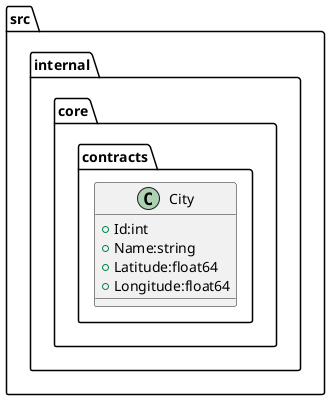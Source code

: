 @startuml

package "src.internal.core.contracts"{
    class City {
        + Id:int
        + Name:string
        + Latitude:float64
        + Longitude:float64
    }
}

@enduml

